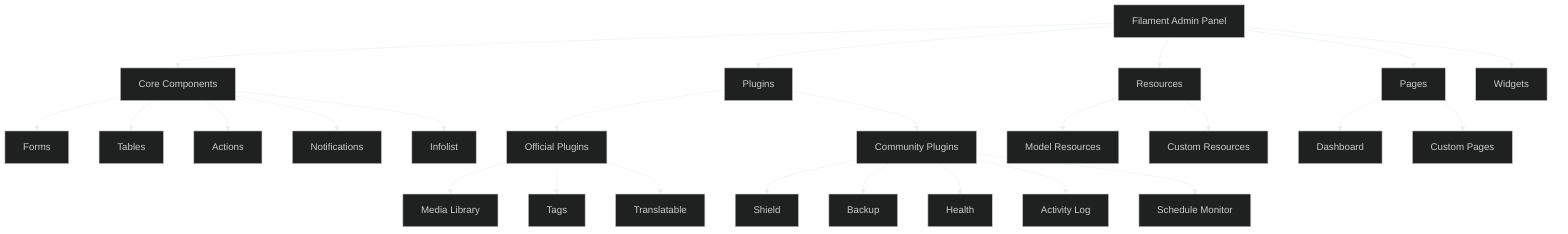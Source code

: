 %%{init: {'theme': 'dark', 'themeVariables': { 'primaryColor': '#2c3e50', 'primaryTextColor': '#ecf0f1', 'primaryBorderColor': '#7f8c8d', 'lineColor': '#ecf0f1', 'secondaryColor': '#34495e', 'tertiaryColor': '#282c34' }}}%%
graph TD
    A[Filament Admin Panel] --> B[Core Components]
    A --> C[Plugins]
    A --> D[Resources]
    A --> E[Pages]
    A --> F[Widgets]

    B --> B1[Forms]
    B --> B2[Tables]
    B --> B3[Actions]
    B --> B4[Notifications]
    B --> B5[Infolist]

    C --> C1[Official Plugins]
    C --> C2[Community Plugins]

    C1 --> C1A[Media Library]
    C1 --> C1B[Tags]
    C1 --> C1C[Translatable]

    C2 --> C2A[Shield]
    C2 --> C2B[Backup]
    C2 --> C2C[Health]
    C2 --> C2D[Activity Log]
    C2 --> C2E[Schedule Monitor]

    D --> D1[Model Resources]
    D --> D2[Custom Resources]

    E --> E1[Dashboard]
    E --> E2[Custom Pages]